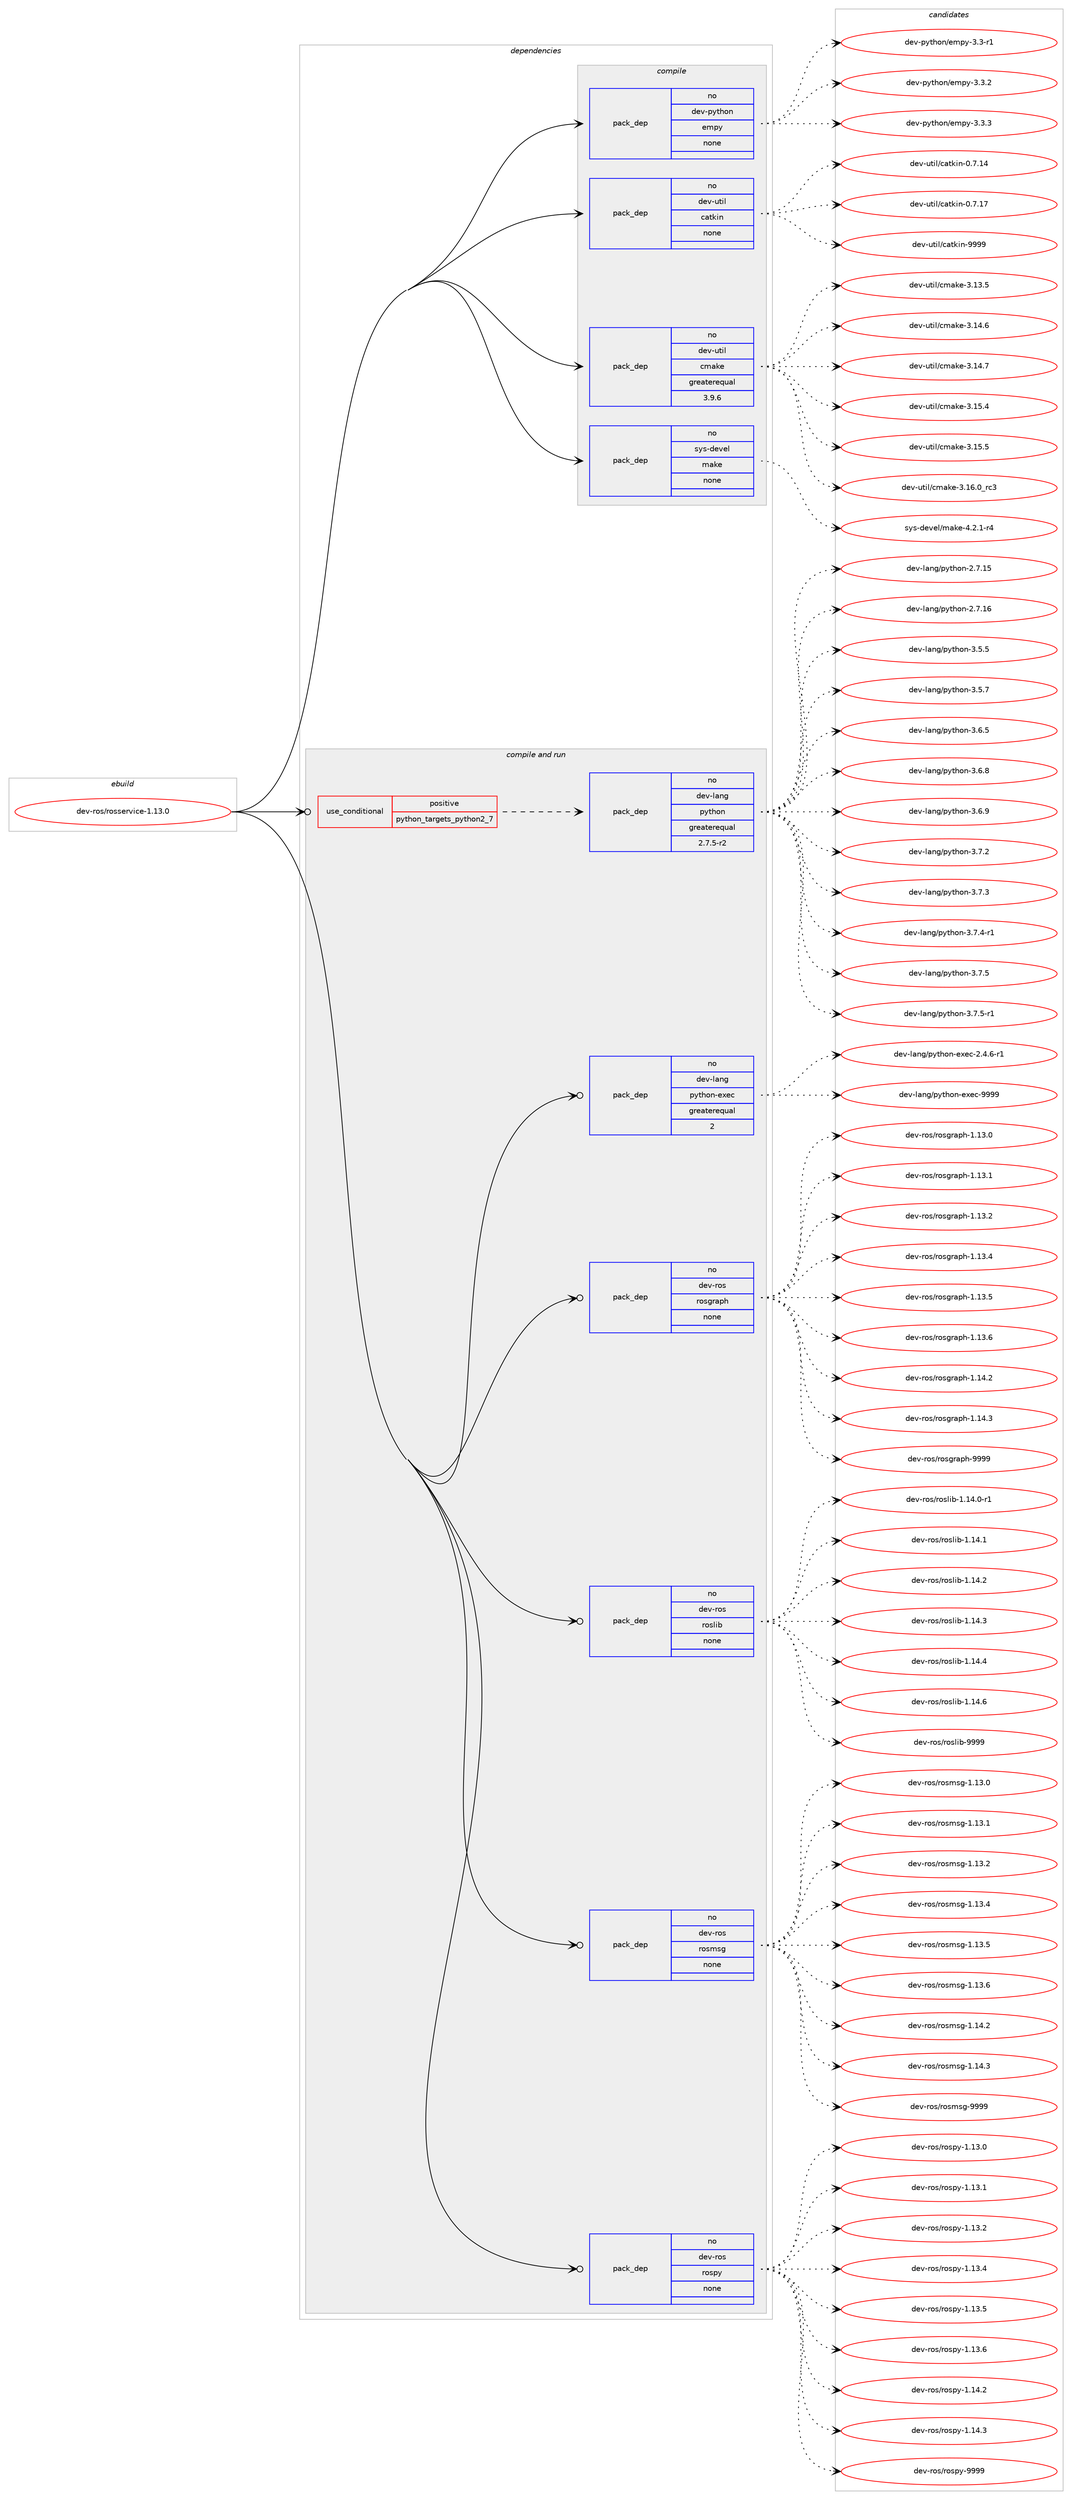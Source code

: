 digraph prolog {

# *************
# Graph options
# *************

newrank=true;
concentrate=true;
compound=true;
graph [rankdir=LR,fontname=Helvetica,fontsize=10,ranksep=1.5];#, ranksep=2.5, nodesep=0.2];
edge  [arrowhead=vee];
node  [fontname=Helvetica,fontsize=10];

# **********
# The ebuild
# **********

subgraph cluster_leftcol {
color=gray;
rank=same;
label=<<i>ebuild</i>>;
id [label="dev-ros/rosservice-1.13.0", color=red, width=4, href="../dev-ros/rosservice-1.13.0.svg"];
}

# ****************
# The dependencies
# ****************

subgraph cluster_midcol {
color=gray;
label=<<i>dependencies</i>>;
subgraph cluster_compile {
fillcolor="#eeeeee";
style=filled;
label=<<i>compile</i>>;
subgraph pack497226 {
dependency664263 [label=<<TABLE BORDER="0" CELLBORDER="1" CELLSPACING="0" CELLPADDING="4" WIDTH="220"><TR><TD ROWSPAN="6" CELLPADDING="30">pack_dep</TD></TR><TR><TD WIDTH="110">no</TD></TR><TR><TD>dev-python</TD></TR><TR><TD>empy</TD></TR><TR><TD>none</TD></TR><TR><TD></TD></TR></TABLE>>, shape=none, color=blue];
}
id:e -> dependency664263:w [weight=20,style="solid",arrowhead="vee"];
subgraph pack497227 {
dependency664264 [label=<<TABLE BORDER="0" CELLBORDER="1" CELLSPACING="0" CELLPADDING="4" WIDTH="220"><TR><TD ROWSPAN="6" CELLPADDING="30">pack_dep</TD></TR><TR><TD WIDTH="110">no</TD></TR><TR><TD>dev-util</TD></TR><TR><TD>catkin</TD></TR><TR><TD>none</TD></TR><TR><TD></TD></TR></TABLE>>, shape=none, color=blue];
}
id:e -> dependency664264:w [weight=20,style="solid",arrowhead="vee"];
subgraph pack497228 {
dependency664265 [label=<<TABLE BORDER="0" CELLBORDER="1" CELLSPACING="0" CELLPADDING="4" WIDTH="220"><TR><TD ROWSPAN="6" CELLPADDING="30">pack_dep</TD></TR><TR><TD WIDTH="110">no</TD></TR><TR><TD>dev-util</TD></TR><TR><TD>cmake</TD></TR><TR><TD>greaterequal</TD></TR><TR><TD>3.9.6</TD></TR></TABLE>>, shape=none, color=blue];
}
id:e -> dependency664265:w [weight=20,style="solid",arrowhead="vee"];
subgraph pack497229 {
dependency664266 [label=<<TABLE BORDER="0" CELLBORDER="1" CELLSPACING="0" CELLPADDING="4" WIDTH="220"><TR><TD ROWSPAN="6" CELLPADDING="30">pack_dep</TD></TR><TR><TD WIDTH="110">no</TD></TR><TR><TD>sys-devel</TD></TR><TR><TD>make</TD></TR><TR><TD>none</TD></TR><TR><TD></TD></TR></TABLE>>, shape=none, color=blue];
}
id:e -> dependency664266:w [weight=20,style="solid",arrowhead="vee"];
}
subgraph cluster_compileandrun {
fillcolor="#eeeeee";
style=filled;
label=<<i>compile and run</i>>;
subgraph cond155131 {
dependency664267 [label=<<TABLE BORDER="0" CELLBORDER="1" CELLSPACING="0" CELLPADDING="4"><TR><TD ROWSPAN="3" CELLPADDING="10">use_conditional</TD></TR><TR><TD>positive</TD></TR><TR><TD>python_targets_python2_7</TD></TR></TABLE>>, shape=none, color=red];
subgraph pack497230 {
dependency664268 [label=<<TABLE BORDER="0" CELLBORDER="1" CELLSPACING="0" CELLPADDING="4" WIDTH="220"><TR><TD ROWSPAN="6" CELLPADDING="30">pack_dep</TD></TR><TR><TD WIDTH="110">no</TD></TR><TR><TD>dev-lang</TD></TR><TR><TD>python</TD></TR><TR><TD>greaterequal</TD></TR><TR><TD>2.7.5-r2</TD></TR></TABLE>>, shape=none, color=blue];
}
dependency664267:e -> dependency664268:w [weight=20,style="dashed",arrowhead="vee"];
}
id:e -> dependency664267:w [weight=20,style="solid",arrowhead="odotvee"];
subgraph pack497231 {
dependency664269 [label=<<TABLE BORDER="0" CELLBORDER="1" CELLSPACING="0" CELLPADDING="4" WIDTH="220"><TR><TD ROWSPAN="6" CELLPADDING="30">pack_dep</TD></TR><TR><TD WIDTH="110">no</TD></TR><TR><TD>dev-lang</TD></TR><TR><TD>python-exec</TD></TR><TR><TD>greaterequal</TD></TR><TR><TD>2</TD></TR></TABLE>>, shape=none, color=blue];
}
id:e -> dependency664269:w [weight=20,style="solid",arrowhead="odotvee"];
subgraph pack497232 {
dependency664270 [label=<<TABLE BORDER="0" CELLBORDER="1" CELLSPACING="0" CELLPADDING="4" WIDTH="220"><TR><TD ROWSPAN="6" CELLPADDING="30">pack_dep</TD></TR><TR><TD WIDTH="110">no</TD></TR><TR><TD>dev-ros</TD></TR><TR><TD>rosgraph</TD></TR><TR><TD>none</TD></TR><TR><TD></TD></TR></TABLE>>, shape=none, color=blue];
}
id:e -> dependency664270:w [weight=20,style="solid",arrowhead="odotvee"];
subgraph pack497233 {
dependency664271 [label=<<TABLE BORDER="0" CELLBORDER="1" CELLSPACING="0" CELLPADDING="4" WIDTH="220"><TR><TD ROWSPAN="6" CELLPADDING="30">pack_dep</TD></TR><TR><TD WIDTH="110">no</TD></TR><TR><TD>dev-ros</TD></TR><TR><TD>roslib</TD></TR><TR><TD>none</TD></TR><TR><TD></TD></TR></TABLE>>, shape=none, color=blue];
}
id:e -> dependency664271:w [weight=20,style="solid",arrowhead="odotvee"];
subgraph pack497234 {
dependency664272 [label=<<TABLE BORDER="0" CELLBORDER="1" CELLSPACING="0" CELLPADDING="4" WIDTH="220"><TR><TD ROWSPAN="6" CELLPADDING="30">pack_dep</TD></TR><TR><TD WIDTH="110">no</TD></TR><TR><TD>dev-ros</TD></TR><TR><TD>rosmsg</TD></TR><TR><TD>none</TD></TR><TR><TD></TD></TR></TABLE>>, shape=none, color=blue];
}
id:e -> dependency664272:w [weight=20,style="solid",arrowhead="odotvee"];
subgraph pack497235 {
dependency664273 [label=<<TABLE BORDER="0" CELLBORDER="1" CELLSPACING="0" CELLPADDING="4" WIDTH="220"><TR><TD ROWSPAN="6" CELLPADDING="30">pack_dep</TD></TR><TR><TD WIDTH="110">no</TD></TR><TR><TD>dev-ros</TD></TR><TR><TD>rospy</TD></TR><TR><TD>none</TD></TR><TR><TD></TD></TR></TABLE>>, shape=none, color=blue];
}
id:e -> dependency664273:w [weight=20,style="solid",arrowhead="odotvee"];
}
subgraph cluster_run {
fillcolor="#eeeeee";
style=filled;
label=<<i>run</i>>;
}
}

# **************
# The candidates
# **************

subgraph cluster_choices {
rank=same;
color=gray;
label=<<i>candidates</i>>;

subgraph choice497226 {
color=black;
nodesep=1;
choice1001011184511212111610411111047101109112121455146514511449 [label="dev-python/empy-3.3-r1", color=red, width=4,href="../dev-python/empy-3.3-r1.svg"];
choice1001011184511212111610411111047101109112121455146514650 [label="dev-python/empy-3.3.2", color=red, width=4,href="../dev-python/empy-3.3.2.svg"];
choice1001011184511212111610411111047101109112121455146514651 [label="dev-python/empy-3.3.3", color=red, width=4,href="../dev-python/empy-3.3.3.svg"];
dependency664263:e -> choice1001011184511212111610411111047101109112121455146514511449:w [style=dotted,weight="100"];
dependency664263:e -> choice1001011184511212111610411111047101109112121455146514650:w [style=dotted,weight="100"];
dependency664263:e -> choice1001011184511212111610411111047101109112121455146514651:w [style=dotted,weight="100"];
}
subgraph choice497227 {
color=black;
nodesep=1;
choice1001011184511711610510847999711610710511045484655464952 [label="dev-util/catkin-0.7.14", color=red, width=4,href="../dev-util/catkin-0.7.14.svg"];
choice1001011184511711610510847999711610710511045484655464955 [label="dev-util/catkin-0.7.17", color=red, width=4,href="../dev-util/catkin-0.7.17.svg"];
choice100101118451171161051084799971161071051104557575757 [label="dev-util/catkin-9999", color=red, width=4,href="../dev-util/catkin-9999.svg"];
dependency664264:e -> choice1001011184511711610510847999711610710511045484655464952:w [style=dotted,weight="100"];
dependency664264:e -> choice1001011184511711610510847999711610710511045484655464955:w [style=dotted,weight="100"];
dependency664264:e -> choice100101118451171161051084799971161071051104557575757:w [style=dotted,weight="100"];
}
subgraph choice497228 {
color=black;
nodesep=1;
choice1001011184511711610510847991099710710145514649514653 [label="dev-util/cmake-3.13.5", color=red, width=4,href="../dev-util/cmake-3.13.5.svg"];
choice1001011184511711610510847991099710710145514649524654 [label="dev-util/cmake-3.14.6", color=red, width=4,href="../dev-util/cmake-3.14.6.svg"];
choice1001011184511711610510847991099710710145514649524655 [label="dev-util/cmake-3.14.7", color=red, width=4,href="../dev-util/cmake-3.14.7.svg"];
choice1001011184511711610510847991099710710145514649534652 [label="dev-util/cmake-3.15.4", color=red, width=4,href="../dev-util/cmake-3.15.4.svg"];
choice1001011184511711610510847991099710710145514649534653 [label="dev-util/cmake-3.15.5", color=red, width=4,href="../dev-util/cmake-3.15.5.svg"];
choice1001011184511711610510847991099710710145514649544648951149951 [label="dev-util/cmake-3.16.0_rc3", color=red, width=4,href="../dev-util/cmake-3.16.0_rc3.svg"];
dependency664265:e -> choice1001011184511711610510847991099710710145514649514653:w [style=dotted,weight="100"];
dependency664265:e -> choice1001011184511711610510847991099710710145514649524654:w [style=dotted,weight="100"];
dependency664265:e -> choice1001011184511711610510847991099710710145514649524655:w [style=dotted,weight="100"];
dependency664265:e -> choice1001011184511711610510847991099710710145514649534652:w [style=dotted,weight="100"];
dependency664265:e -> choice1001011184511711610510847991099710710145514649534653:w [style=dotted,weight="100"];
dependency664265:e -> choice1001011184511711610510847991099710710145514649544648951149951:w [style=dotted,weight="100"];
}
subgraph choice497229 {
color=black;
nodesep=1;
choice1151211154510010111810110847109971071014552465046494511452 [label="sys-devel/make-4.2.1-r4", color=red, width=4,href="../sys-devel/make-4.2.1-r4.svg"];
dependency664266:e -> choice1151211154510010111810110847109971071014552465046494511452:w [style=dotted,weight="100"];
}
subgraph choice497230 {
color=black;
nodesep=1;
choice10010111845108971101034711212111610411111045504655464953 [label="dev-lang/python-2.7.15", color=red, width=4,href="../dev-lang/python-2.7.15.svg"];
choice10010111845108971101034711212111610411111045504655464954 [label="dev-lang/python-2.7.16", color=red, width=4,href="../dev-lang/python-2.7.16.svg"];
choice100101118451089711010347112121116104111110455146534653 [label="dev-lang/python-3.5.5", color=red, width=4,href="../dev-lang/python-3.5.5.svg"];
choice100101118451089711010347112121116104111110455146534655 [label="dev-lang/python-3.5.7", color=red, width=4,href="../dev-lang/python-3.5.7.svg"];
choice100101118451089711010347112121116104111110455146544653 [label="dev-lang/python-3.6.5", color=red, width=4,href="../dev-lang/python-3.6.5.svg"];
choice100101118451089711010347112121116104111110455146544656 [label="dev-lang/python-3.6.8", color=red, width=4,href="../dev-lang/python-3.6.8.svg"];
choice100101118451089711010347112121116104111110455146544657 [label="dev-lang/python-3.6.9", color=red, width=4,href="../dev-lang/python-3.6.9.svg"];
choice100101118451089711010347112121116104111110455146554650 [label="dev-lang/python-3.7.2", color=red, width=4,href="../dev-lang/python-3.7.2.svg"];
choice100101118451089711010347112121116104111110455146554651 [label="dev-lang/python-3.7.3", color=red, width=4,href="../dev-lang/python-3.7.3.svg"];
choice1001011184510897110103471121211161041111104551465546524511449 [label="dev-lang/python-3.7.4-r1", color=red, width=4,href="../dev-lang/python-3.7.4-r1.svg"];
choice100101118451089711010347112121116104111110455146554653 [label="dev-lang/python-3.7.5", color=red, width=4,href="../dev-lang/python-3.7.5.svg"];
choice1001011184510897110103471121211161041111104551465546534511449 [label="dev-lang/python-3.7.5-r1", color=red, width=4,href="../dev-lang/python-3.7.5-r1.svg"];
dependency664268:e -> choice10010111845108971101034711212111610411111045504655464953:w [style=dotted,weight="100"];
dependency664268:e -> choice10010111845108971101034711212111610411111045504655464954:w [style=dotted,weight="100"];
dependency664268:e -> choice100101118451089711010347112121116104111110455146534653:w [style=dotted,weight="100"];
dependency664268:e -> choice100101118451089711010347112121116104111110455146534655:w [style=dotted,weight="100"];
dependency664268:e -> choice100101118451089711010347112121116104111110455146544653:w [style=dotted,weight="100"];
dependency664268:e -> choice100101118451089711010347112121116104111110455146544656:w [style=dotted,weight="100"];
dependency664268:e -> choice100101118451089711010347112121116104111110455146544657:w [style=dotted,weight="100"];
dependency664268:e -> choice100101118451089711010347112121116104111110455146554650:w [style=dotted,weight="100"];
dependency664268:e -> choice100101118451089711010347112121116104111110455146554651:w [style=dotted,weight="100"];
dependency664268:e -> choice1001011184510897110103471121211161041111104551465546524511449:w [style=dotted,weight="100"];
dependency664268:e -> choice100101118451089711010347112121116104111110455146554653:w [style=dotted,weight="100"];
dependency664268:e -> choice1001011184510897110103471121211161041111104551465546534511449:w [style=dotted,weight="100"];
}
subgraph choice497231 {
color=black;
nodesep=1;
choice10010111845108971101034711212111610411111045101120101994550465246544511449 [label="dev-lang/python-exec-2.4.6-r1", color=red, width=4,href="../dev-lang/python-exec-2.4.6-r1.svg"];
choice10010111845108971101034711212111610411111045101120101994557575757 [label="dev-lang/python-exec-9999", color=red, width=4,href="../dev-lang/python-exec-9999.svg"];
dependency664269:e -> choice10010111845108971101034711212111610411111045101120101994550465246544511449:w [style=dotted,weight="100"];
dependency664269:e -> choice10010111845108971101034711212111610411111045101120101994557575757:w [style=dotted,weight="100"];
}
subgraph choice497232 {
color=black;
nodesep=1;
choice10010111845114111115471141111151031149711210445494649514648 [label="dev-ros/rosgraph-1.13.0", color=red, width=4,href="../dev-ros/rosgraph-1.13.0.svg"];
choice10010111845114111115471141111151031149711210445494649514649 [label="dev-ros/rosgraph-1.13.1", color=red, width=4,href="../dev-ros/rosgraph-1.13.1.svg"];
choice10010111845114111115471141111151031149711210445494649514650 [label="dev-ros/rosgraph-1.13.2", color=red, width=4,href="../dev-ros/rosgraph-1.13.2.svg"];
choice10010111845114111115471141111151031149711210445494649514652 [label="dev-ros/rosgraph-1.13.4", color=red, width=4,href="../dev-ros/rosgraph-1.13.4.svg"];
choice10010111845114111115471141111151031149711210445494649514653 [label="dev-ros/rosgraph-1.13.5", color=red, width=4,href="../dev-ros/rosgraph-1.13.5.svg"];
choice10010111845114111115471141111151031149711210445494649514654 [label="dev-ros/rosgraph-1.13.6", color=red, width=4,href="../dev-ros/rosgraph-1.13.6.svg"];
choice10010111845114111115471141111151031149711210445494649524650 [label="dev-ros/rosgraph-1.14.2", color=red, width=4,href="../dev-ros/rosgraph-1.14.2.svg"];
choice10010111845114111115471141111151031149711210445494649524651 [label="dev-ros/rosgraph-1.14.3", color=red, width=4,href="../dev-ros/rosgraph-1.14.3.svg"];
choice1001011184511411111547114111115103114971121044557575757 [label="dev-ros/rosgraph-9999", color=red, width=4,href="../dev-ros/rosgraph-9999.svg"];
dependency664270:e -> choice10010111845114111115471141111151031149711210445494649514648:w [style=dotted,weight="100"];
dependency664270:e -> choice10010111845114111115471141111151031149711210445494649514649:w [style=dotted,weight="100"];
dependency664270:e -> choice10010111845114111115471141111151031149711210445494649514650:w [style=dotted,weight="100"];
dependency664270:e -> choice10010111845114111115471141111151031149711210445494649514652:w [style=dotted,weight="100"];
dependency664270:e -> choice10010111845114111115471141111151031149711210445494649514653:w [style=dotted,weight="100"];
dependency664270:e -> choice10010111845114111115471141111151031149711210445494649514654:w [style=dotted,weight="100"];
dependency664270:e -> choice10010111845114111115471141111151031149711210445494649524650:w [style=dotted,weight="100"];
dependency664270:e -> choice10010111845114111115471141111151031149711210445494649524651:w [style=dotted,weight="100"];
dependency664270:e -> choice1001011184511411111547114111115103114971121044557575757:w [style=dotted,weight="100"];
}
subgraph choice497233 {
color=black;
nodesep=1;
choice100101118451141111154711411111510810598454946495246484511449 [label="dev-ros/roslib-1.14.0-r1", color=red, width=4,href="../dev-ros/roslib-1.14.0-r1.svg"];
choice10010111845114111115471141111151081059845494649524649 [label="dev-ros/roslib-1.14.1", color=red, width=4,href="../dev-ros/roslib-1.14.1.svg"];
choice10010111845114111115471141111151081059845494649524650 [label="dev-ros/roslib-1.14.2", color=red, width=4,href="../dev-ros/roslib-1.14.2.svg"];
choice10010111845114111115471141111151081059845494649524651 [label="dev-ros/roslib-1.14.3", color=red, width=4,href="../dev-ros/roslib-1.14.3.svg"];
choice10010111845114111115471141111151081059845494649524652 [label="dev-ros/roslib-1.14.4", color=red, width=4,href="../dev-ros/roslib-1.14.4.svg"];
choice10010111845114111115471141111151081059845494649524654 [label="dev-ros/roslib-1.14.6", color=red, width=4,href="../dev-ros/roslib-1.14.6.svg"];
choice1001011184511411111547114111115108105984557575757 [label="dev-ros/roslib-9999", color=red, width=4,href="../dev-ros/roslib-9999.svg"];
dependency664271:e -> choice100101118451141111154711411111510810598454946495246484511449:w [style=dotted,weight="100"];
dependency664271:e -> choice10010111845114111115471141111151081059845494649524649:w [style=dotted,weight="100"];
dependency664271:e -> choice10010111845114111115471141111151081059845494649524650:w [style=dotted,weight="100"];
dependency664271:e -> choice10010111845114111115471141111151081059845494649524651:w [style=dotted,weight="100"];
dependency664271:e -> choice10010111845114111115471141111151081059845494649524652:w [style=dotted,weight="100"];
dependency664271:e -> choice10010111845114111115471141111151081059845494649524654:w [style=dotted,weight="100"];
dependency664271:e -> choice1001011184511411111547114111115108105984557575757:w [style=dotted,weight="100"];
}
subgraph choice497234 {
color=black;
nodesep=1;
choice100101118451141111154711411111510911510345494649514648 [label="dev-ros/rosmsg-1.13.0", color=red, width=4,href="../dev-ros/rosmsg-1.13.0.svg"];
choice100101118451141111154711411111510911510345494649514649 [label="dev-ros/rosmsg-1.13.1", color=red, width=4,href="../dev-ros/rosmsg-1.13.1.svg"];
choice100101118451141111154711411111510911510345494649514650 [label="dev-ros/rosmsg-1.13.2", color=red, width=4,href="../dev-ros/rosmsg-1.13.2.svg"];
choice100101118451141111154711411111510911510345494649514652 [label="dev-ros/rosmsg-1.13.4", color=red, width=4,href="../dev-ros/rosmsg-1.13.4.svg"];
choice100101118451141111154711411111510911510345494649514653 [label="dev-ros/rosmsg-1.13.5", color=red, width=4,href="../dev-ros/rosmsg-1.13.5.svg"];
choice100101118451141111154711411111510911510345494649514654 [label="dev-ros/rosmsg-1.13.6", color=red, width=4,href="../dev-ros/rosmsg-1.13.6.svg"];
choice100101118451141111154711411111510911510345494649524650 [label="dev-ros/rosmsg-1.14.2", color=red, width=4,href="../dev-ros/rosmsg-1.14.2.svg"];
choice100101118451141111154711411111510911510345494649524651 [label="dev-ros/rosmsg-1.14.3", color=red, width=4,href="../dev-ros/rosmsg-1.14.3.svg"];
choice10010111845114111115471141111151091151034557575757 [label="dev-ros/rosmsg-9999", color=red, width=4,href="../dev-ros/rosmsg-9999.svg"];
dependency664272:e -> choice100101118451141111154711411111510911510345494649514648:w [style=dotted,weight="100"];
dependency664272:e -> choice100101118451141111154711411111510911510345494649514649:w [style=dotted,weight="100"];
dependency664272:e -> choice100101118451141111154711411111510911510345494649514650:w [style=dotted,weight="100"];
dependency664272:e -> choice100101118451141111154711411111510911510345494649514652:w [style=dotted,weight="100"];
dependency664272:e -> choice100101118451141111154711411111510911510345494649514653:w [style=dotted,weight="100"];
dependency664272:e -> choice100101118451141111154711411111510911510345494649514654:w [style=dotted,weight="100"];
dependency664272:e -> choice100101118451141111154711411111510911510345494649524650:w [style=dotted,weight="100"];
dependency664272:e -> choice100101118451141111154711411111510911510345494649524651:w [style=dotted,weight="100"];
dependency664272:e -> choice10010111845114111115471141111151091151034557575757:w [style=dotted,weight="100"];
}
subgraph choice497235 {
color=black;
nodesep=1;
choice100101118451141111154711411111511212145494649514648 [label="dev-ros/rospy-1.13.0", color=red, width=4,href="../dev-ros/rospy-1.13.0.svg"];
choice100101118451141111154711411111511212145494649514649 [label="dev-ros/rospy-1.13.1", color=red, width=4,href="../dev-ros/rospy-1.13.1.svg"];
choice100101118451141111154711411111511212145494649514650 [label="dev-ros/rospy-1.13.2", color=red, width=4,href="../dev-ros/rospy-1.13.2.svg"];
choice100101118451141111154711411111511212145494649514652 [label="dev-ros/rospy-1.13.4", color=red, width=4,href="../dev-ros/rospy-1.13.4.svg"];
choice100101118451141111154711411111511212145494649514653 [label="dev-ros/rospy-1.13.5", color=red, width=4,href="../dev-ros/rospy-1.13.5.svg"];
choice100101118451141111154711411111511212145494649514654 [label="dev-ros/rospy-1.13.6", color=red, width=4,href="../dev-ros/rospy-1.13.6.svg"];
choice100101118451141111154711411111511212145494649524650 [label="dev-ros/rospy-1.14.2", color=red, width=4,href="../dev-ros/rospy-1.14.2.svg"];
choice100101118451141111154711411111511212145494649524651 [label="dev-ros/rospy-1.14.3", color=red, width=4,href="../dev-ros/rospy-1.14.3.svg"];
choice10010111845114111115471141111151121214557575757 [label="dev-ros/rospy-9999", color=red, width=4,href="../dev-ros/rospy-9999.svg"];
dependency664273:e -> choice100101118451141111154711411111511212145494649514648:w [style=dotted,weight="100"];
dependency664273:e -> choice100101118451141111154711411111511212145494649514649:w [style=dotted,weight="100"];
dependency664273:e -> choice100101118451141111154711411111511212145494649514650:w [style=dotted,weight="100"];
dependency664273:e -> choice100101118451141111154711411111511212145494649514652:w [style=dotted,weight="100"];
dependency664273:e -> choice100101118451141111154711411111511212145494649514653:w [style=dotted,weight="100"];
dependency664273:e -> choice100101118451141111154711411111511212145494649514654:w [style=dotted,weight="100"];
dependency664273:e -> choice100101118451141111154711411111511212145494649524650:w [style=dotted,weight="100"];
dependency664273:e -> choice100101118451141111154711411111511212145494649524651:w [style=dotted,weight="100"];
dependency664273:e -> choice10010111845114111115471141111151121214557575757:w [style=dotted,weight="100"];
}
}

}
